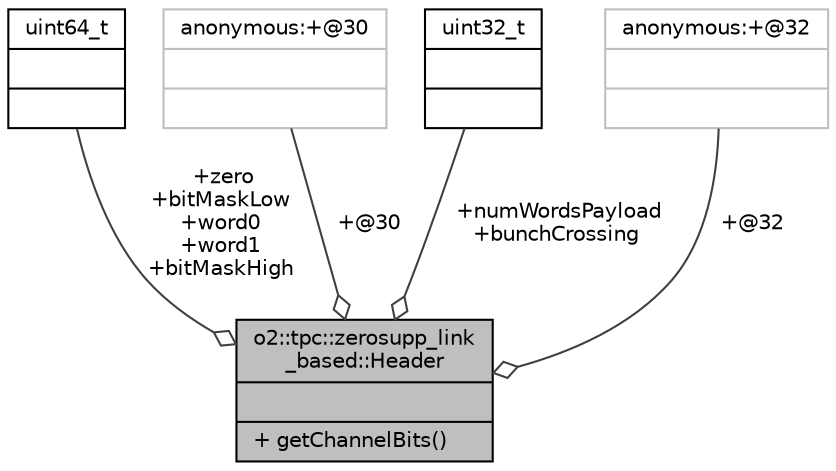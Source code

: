 digraph "o2::tpc::zerosupp_link_based::Header"
{
 // INTERACTIVE_SVG=YES
  bgcolor="transparent";
  edge [fontname="Helvetica",fontsize="10",labelfontname="Helvetica",labelfontsize="10"];
  node [fontname="Helvetica",fontsize="10",shape=record];
  Node1 [label="{o2::tpc::zerosupp_link\l_based::Header\n||+ getChannelBits()\l}",height=0.2,width=0.4,color="black", fillcolor="grey75", style="filled", fontcolor="black"];
  Node2 -> Node1 [color="grey25",fontsize="10",style="solid",label=" +zero\n+bitMaskLow\n+word0\n+word1\n+bitMaskHigh" ,arrowhead="odiamond",fontname="Helvetica"];
  Node2 [label="{uint64_t\n||}",height=0.2,width=0.4,color="black",URL="$d6/d30/classuint64__t.html"];
  Node3 -> Node1 [color="grey25",fontsize="10",style="solid",label=" +@30" ,arrowhead="odiamond",fontname="Helvetica"];
  Node3 [label="{anonymous:+@30\n||}",height=0.2,width=0.4,color="grey75"];
  Node4 -> Node1 [color="grey25",fontsize="10",style="solid",label=" +numWordsPayload\n+bunchCrossing" ,arrowhead="odiamond",fontname="Helvetica"];
  Node4 [label="{uint32_t\n||}",height=0.2,width=0.4,color="black",URL="$d3/d87/classuint32__t.html"];
  Node5 -> Node1 [color="grey25",fontsize="10",style="solid",label=" +@32" ,arrowhead="odiamond",fontname="Helvetica"];
  Node5 [label="{anonymous:+@32\n||}",height=0.2,width=0.4,color="grey75"];
}
